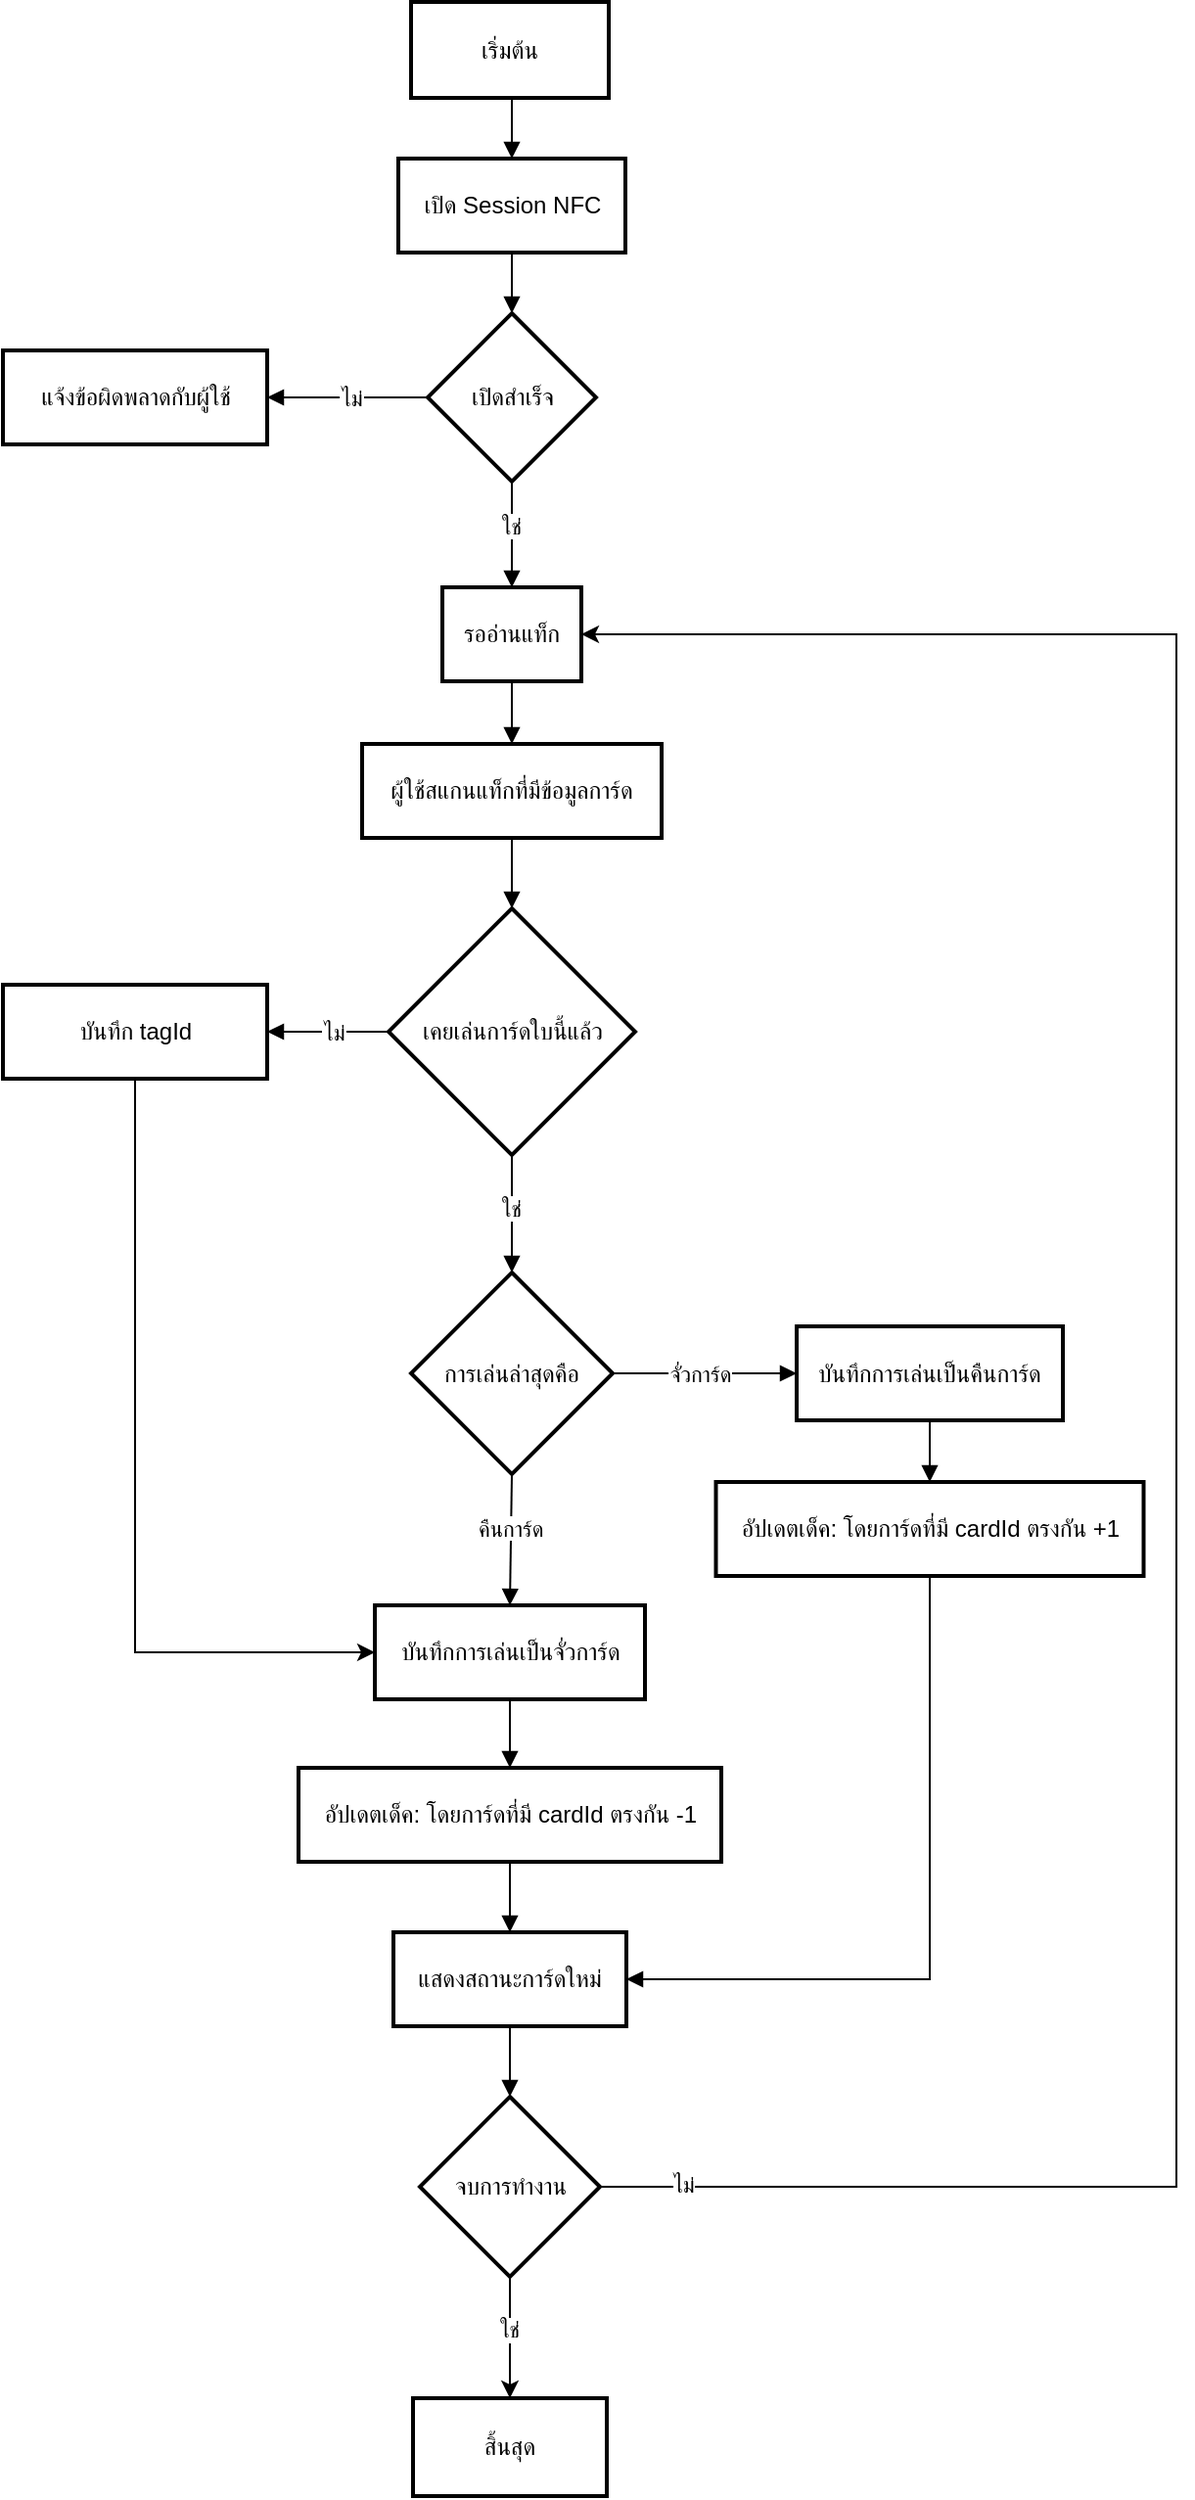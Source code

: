 <mxfile version="26.0.11">
  <diagram name="Page-1" id="W4fyqxIYFmOJR6YJLGtv">
    <mxGraphModel dx="2177" dy="1651" grid="1" gridSize="10" guides="1" tooltips="1" connect="1" arrows="1" fold="1" page="0" pageScale="1" pageWidth="850" pageHeight="1100" math="0" shadow="0">
      <root>
        <mxCell id="0" />
        <mxCell id="1" parent="0" />
        <mxCell id="gwe4jYJQKUcS6VC4nsIh-19" value="เริ่มต้น" style="whiteSpace=wrap;strokeWidth=2;fillColor=none;" parent="1" vertex="1">
          <mxGeometry x="1236" y="28" width="101" height="49" as="geometry" />
        </mxCell>
        <mxCell id="gwe4jYJQKUcS6VC4nsIh-20" value="เปิด Session NFC" style="whiteSpace=wrap;strokeWidth=2;fillColor=none;" parent="1" vertex="1">
          <mxGeometry x="1229.5" y="108" width="116" height="48" as="geometry" />
        </mxCell>
        <mxCell id="gwe4jYJQKUcS6VC4nsIh-21" value="เปิดสำเร็จ" style="rhombus;strokeWidth=2;whiteSpace=wrap;fillColor=none;" parent="1" vertex="1">
          <mxGeometry x="1244.5" y="187" width="86" height="86" as="geometry" />
        </mxCell>
        <mxCell id="gwe4jYJQKUcS6VC4nsIh-23" value="รออ่านแท็ก" style="whiteSpace=wrap;strokeWidth=2;fillColor=none;" parent="1" vertex="1">
          <mxGeometry x="1252" y="327" width="71" height="48" as="geometry" />
        </mxCell>
        <mxCell id="gwe4jYJQKUcS6VC4nsIh-24" value="ผู้ใช้สแกนแท็กที่มีข้อมูลการ์ด" style="whiteSpace=wrap;strokeWidth=2;fillColor=none;" parent="1" vertex="1">
          <mxGeometry x="1211" y="407" width="153" height="48" as="geometry" />
        </mxCell>
        <mxCell id="gwe4jYJQKUcS6VC4nsIh-25" value="เคยเล่นการ์ดใบนี้แล้ว" style="rhombus;strokeWidth=2;whiteSpace=wrap;fillColor=none;" parent="1" vertex="1">
          <mxGeometry x="1224.5" y="491" width="126" height="126" as="geometry" />
        </mxCell>
        <mxCell id="gwe4jYJQKUcS6VC4nsIh-26" value="บันทึก tagId" style="whiteSpace=wrap;strokeWidth=2;fillColor=none;" parent="1" vertex="1">
          <mxGeometry x="1027.5" y="530" width="135" height="48" as="geometry" />
        </mxCell>
        <mxCell id="gwe4jYJQKUcS6VC4nsIh-29" value="แสดงสถานะการ์ดใหม่" style="whiteSpace=wrap;strokeWidth=2;fillColor=none;" parent="1" vertex="1">
          <mxGeometry x="1227" y="1014" width="119" height="48" as="geometry" />
        </mxCell>
        <mxCell id="gwe4jYJQKUcS6VC4nsIh-30" value="การเล่นล่าสุดคือ" style="rhombus;strokeWidth=2;whiteSpace=wrap;fillColor=none;" parent="1" vertex="1">
          <mxGeometry x="1236" y="677" width="103" height="103" as="geometry" />
        </mxCell>
        <mxCell id="gwe4jYJQKUcS6VC4nsIh-31" value="บันทึกการเล่นเป็นจั่วการ์ด" style="whiteSpace=wrap;strokeWidth=2;fillColor=none;" parent="1" vertex="1">
          <mxGeometry x="1217.5" y="847" width="138" height="48" as="geometry" />
        </mxCell>
        <mxCell id="gwe4jYJQKUcS6VC4nsIh-32" value="อัปเดตเด็ค: โดยการ์ดที่มี cardId ตรงกัน -1" style="whiteSpace=wrap;strokeWidth=2;fillColor=none;" parent="1" vertex="1">
          <mxGeometry x="1178.5" y="930" width="216" height="48" as="geometry" />
        </mxCell>
        <mxCell id="gwe4jYJQKUcS6VC4nsIh-33" value="บันทึกการเล่นเป็นคืนการ์ด" style="whiteSpace=wrap;strokeWidth=2;fillColor=none;" parent="1" vertex="1">
          <mxGeometry x="1433" y="704.5" width="136" height="48" as="geometry" />
        </mxCell>
        <mxCell id="gwe4jYJQKUcS6VC4nsIh-34" value="อัปเดตเด็ค: โดยการ์ดที่มี cardId ตรงกัน +1" style="whiteSpace=wrap;strokeWidth=2;fillColor=none;" parent="1" vertex="1">
          <mxGeometry x="1391.75" y="784" width="218.5" height="48" as="geometry" />
        </mxCell>
        <mxCell id="gwe4jYJQKUcS6VC4nsIh-36" value="สิ้นสุด" style="whiteSpace=wrap;strokeWidth=2;fillColor=none;" parent="1" vertex="1">
          <mxGeometry x="1237" y="1252" width="99" height="50" as="geometry" />
        </mxCell>
        <mxCell id="gwe4jYJQKUcS6VC4nsIh-37" value="" style="curved=1;startArrow=none;endArrow=block;exitX=0.51;exitY=1;entryX=0.5;entryY=0;rounded=0;" parent="1" source="gwe4jYJQKUcS6VC4nsIh-19" target="gwe4jYJQKUcS6VC4nsIh-20" edge="1">
          <mxGeometry relative="1" as="geometry">
            <Array as="points" />
          </mxGeometry>
        </mxCell>
        <mxCell id="gwe4jYJQKUcS6VC4nsIh-38" value="" style="curved=1;startArrow=none;endArrow=block;exitX=0.5;exitY=1.01;entryX=0.5;entryY=0;rounded=0;" parent="1" source="gwe4jYJQKUcS6VC4nsIh-20" target="gwe4jYJQKUcS6VC4nsIh-21" edge="1">
          <mxGeometry relative="1" as="geometry">
            <Array as="points" />
          </mxGeometry>
        </mxCell>
        <mxCell id="gwe4jYJQKUcS6VC4nsIh-39" value="ไม่" style="startArrow=none;endArrow=block;entryX=1;entryY=0.5;rounded=0;exitX=0;exitY=0.5;exitDx=0;exitDy=0;entryDx=0;entryDy=0;" parent="1" source="gwe4jYJQKUcS6VC4nsIh-21" target="t5DGwsW34uEP9tXy13Cy-10" edge="1">
          <mxGeometry x="-0.063" relative="1" as="geometry">
            <mxPoint x="1636.5" y="224" as="sourcePoint" />
            <mxPoint x="1163" y="507" as="targetPoint" />
            <mxPoint as="offset" />
          </mxGeometry>
        </mxCell>
        <mxCell id="gwe4jYJQKUcS6VC4nsIh-40" value="ใช่" style="startArrow=none;endArrow=block;exitX=0.5;exitY=1;entryX=0.5;entryY=0.01;rounded=0;exitDx=0;exitDy=0;" parent="1" source="gwe4jYJQKUcS6VC4nsIh-21" target="gwe4jYJQKUcS6VC4nsIh-23" edge="1">
          <mxGeometry x="-0.175" relative="1" as="geometry">
            <mxPoint as="offset" />
          </mxGeometry>
        </mxCell>
        <mxCell id="gwe4jYJQKUcS6VC4nsIh-41" value="" style="startArrow=none;endArrow=block;exitX=0.5;exitY=1;entryX=0.5;entryY=0;rounded=0;exitDx=0;exitDy=0;" parent="1" source="gwe4jYJQKUcS6VC4nsIh-23" target="gwe4jYJQKUcS6VC4nsIh-24" edge="1">
          <mxGeometry relative="1" as="geometry" />
        </mxCell>
        <mxCell id="gwe4jYJQKUcS6VC4nsIh-42" value="" style="curved=1;startArrow=none;endArrow=block;exitX=0.5;exitY=0.99;entryX=0.5;entryY=0;rounded=0;" parent="1" source="gwe4jYJQKUcS6VC4nsIh-24" target="gwe4jYJQKUcS6VC4nsIh-25" edge="1">
          <mxGeometry relative="1" as="geometry">
            <Array as="points" />
          </mxGeometry>
        </mxCell>
        <mxCell id="gwe4jYJQKUcS6VC4nsIh-43" value="ไม่" style="startArrow=none;endArrow=block;exitX=0;exitY=0.5;entryX=1;entryY=0.5;rounded=0;exitDx=0;exitDy=0;entryDx=0;entryDy=0;" parent="1" source="gwe4jYJQKUcS6VC4nsIh-25" target="gwe4jYJQKUcS6VC4nsIh-26" edge="1">
          <mxGeometry x="-0.113" relative="1" as="geometry">
            <mxPoint as="offset" />
          </mxGeometry>
        </mxCell>
        <mxCell id="gwe4jYJQKUcS6VC4nsIh-47" value="ใช่" style="startArrow=none;endArrow=block;exitX=0.5;exitY=1;entryX=0.5;entryY=0;rounded=0;exitDx=0;exitDy=0;" parent="1" source="gwe4jYJQKUcS6VC4nsIh-25" target="gwe4jYJQKUcS6VC4nsIh-30" edge="1">
          <mxGeometry x="-0.1" relative="1" as="geometry">
            <mxPoint as="offset" />
          </mxGeometry>
        </mxCell>
        <mxCell id="gwe4jYJQKUcS6VC4nsIh-48" value="คืนการ์ด" style="startArrow=none;endArrow=block;exitX=0.5;exitY=1;entryX=0.5;entryY=0;rounded=0;exitDx=0;exitDy=0;" parent="1" source="gwe4jYJQKUcS6VC4nsIh-30" target="gwe4jYJQKUcS6VC4nsIh-31" edge="1">
          <mxGeometry x="-0.182" relative="1" as="geometry">
            <mxPoint as="offset" />
          </mxGeometry>
        </mxCell>
        <mxCell id="gwe4jYJQKUcS6VC4nsIh-49" value="" style="curved=1;startArrow=none;endArrow=block;exitX=0.5;exitY=1;entryX=0.5;entryY=-0.01;rounded=0;" parent="1" source="gwe4jYJQKUcS6VC4nsIh-31" target="gwe4jYJQKUcS6VC4nsIh-32" edge="1">
          <mxGeometry relative="1" as="geometry">
            <Array as="points" />
          </mxGeometry>
        </mxCell>
        <mxCell id="gwe4jYJQKUcS6VC4nsIh-50" value="" style="curved=1;startArrow=none;endArrow=block;exitX=0.5;exitY=0.99;entryX=0.5;entryY=0.01;rounded=0;" parent="1" source="gwe4jYJQKUcS6VC4nsIh-32" target="gwe4jYJQKUcS6VC4nsIh-29" edge="1">
          <mxGeometry relative="1" as="geometry">
            <Array as="points" />
          </mxGeometry>
        </mxCell>
        <mxCell id="gwe4jYJQKUcS6VC4nsIh-51" value="จั่วการ์ด" style="startArrow=none;endArrow=block;exitX=1;exitY=0.5;entryX=0;entryY=0.5;rounded=0;exitDx=0;exitDy=0;entryDx=0;entryDy=0;" parent="1" source="gwe4jYJQKUcS6VC4nsIh-30" target="gwe4jYJQKUcS6VC4nsIh-33" edge="1">
          <mxGeometry x="-0.043" relative="1" as="geometry">
            <mxPoint as="offset" />
          </mxGeometry>
        </mxCell>
        <mxCell id="gwe4jYJQKUcS6VC4nsIh-52" value="" style="curved=1;startArrow=none;endArrow=block;exitX=0.5;exitY=1.01;entryX=0.5;entryY=-0.01;rounded=0;" parent="1" source="gwe4jYJQKUcS6VC4nsIh-33" target="gwe4jYJQKUcS6VC4nsIh-34" edge="1">
          <mxGeometry relative="1" as="geometry">
            <Array as="points" />
          </mxGeometry>
        </mxCell>
        <mxCell id="gwe4jYJQKUcS6VC4nsIh-53" value="" style="startArrow=none;endArrow=block;exitX=0.5;exitY=0.99;entryX=1;entryY=0.5;rounded=0;edgeStyle=orthogonalEdgeStyle;entryDx=0;entryDy=0;" parent="1" source="gwe4jYJQKUcS6VC4nsIh-34" target="gwe4jYJQKUcS6VC4nsIh-29" edge="1">
          <mxGeometry relative="1" as="geometry" />
        </mxCell>
        <mxCell id="gwe4jYJQKUcS6VC4nsIh-54" value="" style="startArrow=none;endArrow=block;exitX=0.5;exitY=1.02;entryX=0.5;entryY=0;rounded=0;entryDx=0;entryDy=0;" parent="1" source="gwe4jYJQKUcS6VC4nsIh-29" target="t5DGwsW34uEP9tXy13Cy-4" edge="1">
          <mxGeometry relative="1" as="geometry">
            <mxPoint x="1293.0" y="1177" as="targetPoint" />
          </mxGeometry>
        </mxCell>
        <mxCell id="t5DGwsW34uEP9tXy13Cy-5" style="rounded=0;orthogonalLoop=1;jettySize=auto;html=1;entryX=0.5;entryY=0;entryDx=0;entryDy=0;exitX=0.5;exitY=1;exitDx=0;exitDy=0;" parent="1" source="t5DGwsW34uEP9tXy13Cy-4" target="gwe4jYJQKUcS6VC4nsIh-36" edge="1">
          <mxGeometry relative="1" as="geometry" />
        </mxCell>
        <mxCell id="t5DGwsW34uEP9tXy13Cy-23" value="ใช่" style="edgeLabel;html=1;align=center;verticalAlign=middle;resizable=0;points=[];" parent="t5DGwsW34uEP9tXy13Cy-5" vertex="1" connectable="0">
          <mxGeometry x="-0.141" y="-1" relative="1" as="geometry">
            <mxPoint as="offset" />
          </mxGeometry>
        </mxCell>
        <mxCell id="t5DGwsW34uEP9tXy13Cy-4" value="จบการทำงาน" style="rhombus;strokeWidth=2;whiteSpace=wrap;fillColor=none;" parent="1" vertex="1">
          <mxGeometry x="1240.5" y="1098" width="92" height="92" as="geometry" />
        </mxCell>
        <mxCell id="t5DGwsW34uEP9tXy13Cy-10" value="แจ้งข้อผิดพลาดกับผู้ใช้" style="whiteSpace=wrap;strokeWidth=2;fillColor=none;" parent="1" vertex="1">
          <mxGeometry x="1027.5" y="206" width="135" height="48" as="geometry" />
        </mxCell>
        <mxCell id="t5DGwsW34uEP9tXy13Cy-16" value="" style="endArrow=classic;html=1;rounded=0;exitX=1;exitY=0.5;exitDx=0;exitDy=0;entryX=1;entryY=0.5;entryDx=0;entryDy=0;edgeStyle=orthogonalEdgeStyle;" parent="1" source="t5DGwsW34uEP9tXy13Cy-4" target="gwe4jYJQKUcS6VC4nsIh-23" edge="1">
          <mxGeometry width="50" height="50" relative="1" as="geometry">
            <mxPoint x="1348" y="851" as="sourcePoint" />
            <mxPoint x="1398" y="801" as="targetPoint" />
            <Array as="points">
              <mxPoint x="1627" y="1144" />
              <mxPoint x="1627" y="351" />
            </Array>
          </mxGeometry>
        </mxCell>
        <mxCell id="t5DGwsW34uEP9tXy13Cy-22" value="ไม่" style="edgeLabel;html=1;align=center;verticalAlign=middle;resizable=0;points=[];" parent="t5DGwsW34uEP9tXy13Cy-16" vertex="1" connectable="0">
          <mxGeometry x="-0.924" y="1" relative="1" as="geometry">
            <mxPoint x="-11" as="offset" />
          </mxGeometry>
        </mxCell>
        <mxCell id="t5DGwsW34uEP9tXy13Cy-24" value="" style="endArrow=classic;html=1;rounded=0;exitX=0.5;exitY=1;exitDx=0;exitDy=0;entryX=0;entryY=0.5;entryDx=0;entryDy=0;edgeStyle=orthogonalEdgeStyle;" parent="1" source="gwe4jYJQKUcS6VC4nsIh-26" target="gwe4jYJQKUcS6VC4nsIh-31" edge="1">
          <mxGeometry width="50" height="50" relative="1" as="geometry">
            <mxPoint x="1280" y="803" as="sourcePoint" />
            <mxPoint x="1330" y="753" as="targetPoint" />
          </mxGeometry>
        </mxCell>
      </root>
    </mxGraphModel>
  </diagram>
</mxfile>
